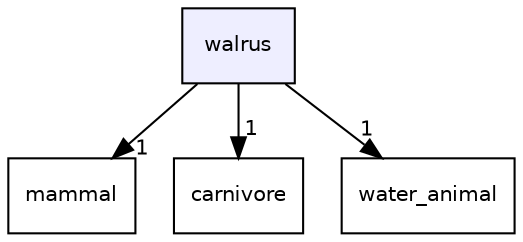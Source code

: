 digraph "walrus" {
  compound=true
  node [ fontsize="10", fontname="Helvetica"];
  edge [ labelfontsize="10", labelfontname="Helvetica"];
  dir_336c5576e6b7d957733ecdff6765662f [shape=box, label="walrus", style="filled", fillcolor="#eeeeff", pencolor="black", URL="dir_336c5576e6b7d957733ecdff6765662f.html"];
  dir_7d9fa14e413bd664dca6d5c8691fddd9 [shape=box label="mammal" URL="dir_7d9fa14e413bd664dca6d5c8691fddd9.html"];
  dir_edf397f3234c08e1347fc2ffaa9619ef [shape=box label="carnivore" URL="dir_edf397f3234c08e1347fc2ffaa9619ef.html"];
  dir_43077ec27605880ea06137d5578c96fe [shape=box label="water_animal" URL="dir_43077ec27605880ea06137d5578c96fe.html"];
  dir_336c5576e6b7d957733ecdff6765662f->dir_7d9fa14e413bd664dca6d5c8691fddd9 [headlabel="1", labeldistance=1.5 headhref="dir_000044_000031.html"];
  dir_336c5576e6b7d957733ecdff6765662f->dir_edf397f3234c08e1347fc2ffaa9619ef [headlabel="1", labeldistance=1.5 headhref="dir_000044_000005.html"];
  dir_336c5576e6b7d957733ecdff6765662f->dir_43077ec27605880ea06137d5578c96fe [headlabel="1", labeldistance=1.5 headhref="dir_000044_000045.html"];
}
